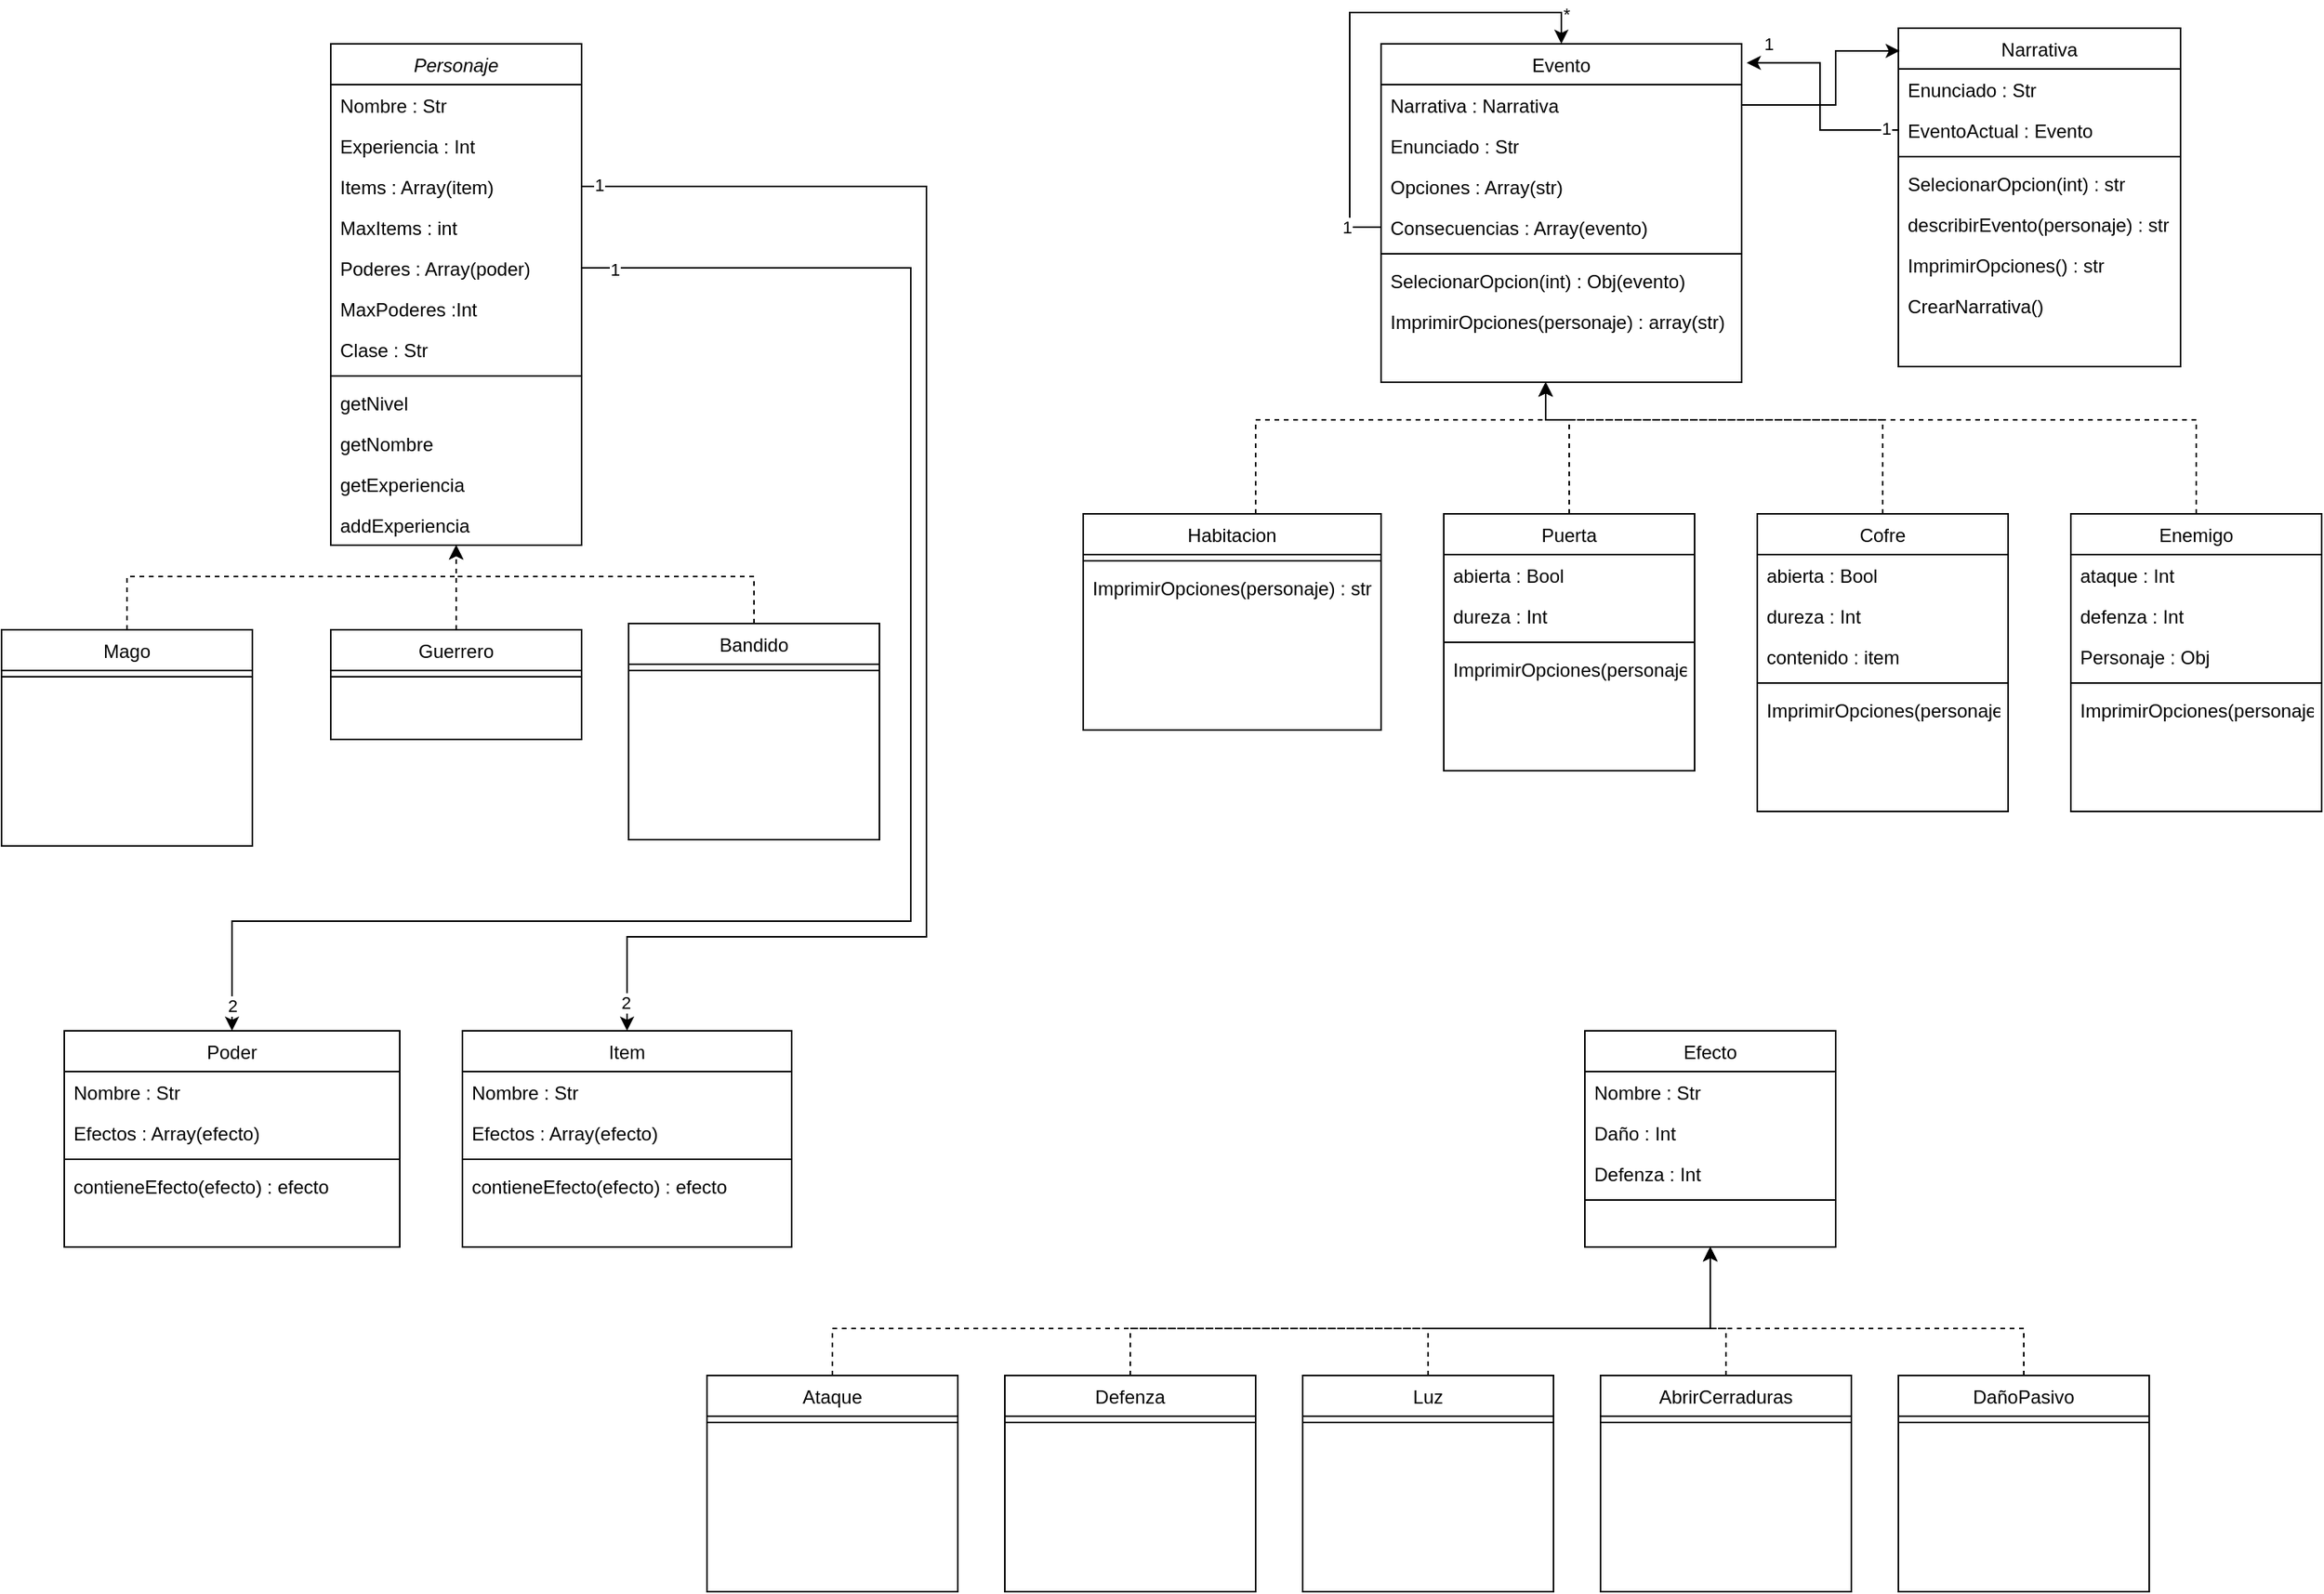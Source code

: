 <mxfile version="15.8.7" type="device"><diagram id="C5RBs43oDa-KdzZeNtuy" name="Page-1"><mxGraphModel dx="1185" dy="1922" grid="1" gridSize="10" guides="1" tooltips="1" connect="1" arrows="1" fold="1" page="1" pageScale="1" pageWidth="827" pageHeight="1169" math="0" shadow="0"><root><mxCell id="WIyWlLk6GJQsqaUBKTNV-0"/><mxCell id="WIyWlLk6GJQsqaUBKTNV-1" parent="WIyWlLk6GJQsqaUBKTNV-0"/><mxCell id="zkfFHV4jXpPFQw0GAbJ--0" value="Personaje" style="swimlane;fontStyle=2;align=center;verticalAlign=top;childLayout=stackLayout;horizontal=1;startSize=26;horizontalStack=0;resizeParent=1;resizeLast=0;collapsible=1;marginBottom=0;rounded=0;shadow=0;strokeWidth=1;" parent="WIyWlLk6GJQsqaUBKTNV-1" vertex="1"><mxGeometry x="330" y="20" width="160" height="320" as="geometry"><mxRectangle x="230" y="140" width="160" height="26" as="alternateBounds"/></mxGeometry></mxCell><mxCell id="zkfFHV4jXpPFQw0GAbJ--1" value="Nombre : Str" style="text;align=left;verticalAlign=top;spacingLeft=4;spacingRight=4;overflow=hidden;rotatable=0;points=[[0,0.5],[1,0.5]];portConstraint=eastwest;" parent="zkfFHV4jXpPFQw0GAbJ--0" vertex="1"><mxGeometry y="26" width="160" height="26" as="geometry"/></mxCell><mxCell id="zkfFHV4jXpPFQw0GAbJ--2" value="Experiencia : Int" style="text;align=left;verticalAlign=top;spacingLeft=4;spacingRight=4;overflow=hidden;rotatable=0;points=[[0,0.5],[1,0.5]];portConstraint=eastwest;rounded=0;shadow=0;html=0;" parent="zkfFHV4jXpPFQw0GAbJ--0" vertex="1"><mxGeometry y="52" width="160" height="26" as="geometry"/></mxCell><mxCell id="PFa--xvBAtPH3ExoKdhJ-24" value="Items : Array(item)" style="text;align=left;verticalAlign=top;spacingLeft=4;spacingRight=4;overflow=hidden;rotatable=0;points=[[0,0.5],[1,0.5]];portConstraint=eastwest;" parent="zkfFHV4jXpPFQw0GAbJ--0" vertex="1"><mxGeometry y="78" width="160" height="26" as="geometry"/></mxCell><mxCell id="Rg1Im0HLWq25bG2c8wPL-132" value="MaxItems : int" style="text;align=left;verticalAlign=top;spacingLeft=4;spacingRight=4;overflow=hidden;rotatable=0;points=[[0,0.5],[1,0.5]];portConstraint=eastwest;rounded=0;shadow=0;html=0;" parent="zkfFHV4jXpPFQw0GAbJ--0" vertex="1"><mxGeometry y="104" width="160" height="26" as="geometry"/></mxCell><mxCell id="PFa--xvBAtPH3ExoKdhJ-25" value="Poderes : Array(poder)" style="text;align=left;verticalAlign=top;spacingLeft=4;spacingRight=4;overflow=hidden;rotatable=0;points=[[0,0.5],[1,0.5]];portConstraint=eastwest;rounded=0;shadow=0;html=0;" parent="zkfFHV4jXpPFQw0GAbJ--0" vertex="1"><mxGeometry y="130" width="160" height="26" as="geometry"/></mxCell><mxCell id="Rg1Im0HLWq25bG2c8wPL-131" value="MaxPoderes :Int" style="text;align=left;verticalAlign=top;spacingLeft=4;spacingRight=4;overflow=hidden;rotatable=0;points=[[0,0.5],[1,0.5]];portConstraint=eastwest;rounded=0;shadow=0;html=0;" parent="zkfFHV4jXpPFQw0GAbJ--0" vertex="1"><mxGeometry y="156" width="160" height="26" as="geometry"/></mxCell><mxCell id="Rg1Im0HLWq25bG2c8wPL-139" value="Clase : Str" style="text;align=left;verticalAlign=top;spacingLeft=4;spacingRight=4;overflow=hidden;rotatable=0;points=[[0,0.5],[1,0.5]];portConstraint=eastwest;rounded=0;shadow=0;html=0;" parent="zkfFHV4jXpPFQw0GAbJ--0" vertex="1"><mxGeometry y="182" width="160" height="26" as="geometry"/></mxCell><mxCell id="zkfFHV4jXpPFQw0GAbJ--4" value="" style="line;html=1;strokeWidth=1;align=left;verticalAlign=middle;spacingTop=-1;spacingLeft=3;spacingRight=3;rotatable=0;labelPosition=right;points=[];portConstraint=eastwest;" parent="zkfFHV4jXpPFQw0GAbJ--0" vertex="1"><mxGeometry y="208" width="160" height="8" as="geometry"/></mxCell><mxCell id="zkfFHV4jXpPFQw0GAbJ--5" value="getNivel" style="text;align=left;verticalAlign=top;spacingLeft=4;spacingRight=4;overflow=hidden;rotatable=0;points=[[0,0.5],[1,0.5]];portConstraint=eastwest;" parent="zkfFHV4jXpPFQw0GAbJ--0" vertex="1"><mxGeometry y="216" width="160" height="26" as="geometry"/></mxCell><mxCell id="PFa--xvBAtPH3ExoKdhJ-16" value="getNombre" style="text;align=left;verticalAlign=top;spacingLeft=4;spacingRight=4;overflow=hidden;rotatable=0;points=[[0,0.5],[1,0.5]];portConstraint=eastwest;" parent="zkfFHV4jXpPFQw0GAbJ--0" vertex="1"><mxGeometry y="242" width="160" height="26" as="geometry"/></mxCell><mxCell id="PFa--xvBAtPH3ExoKdhJ-21" value="getExperiencia" style="text;align=left;verticalAlign=top;spacingLeft=4;spacingRight=4;overflow=hidden;rotatable=0;points=[[0,0.5],[1,0.5]];portConstraint=eastwest;" parent="zkfFHV4jXpPFQw0GAbJ--0" vertex="1"><mxGeometry y="268" width="160" height="26" as="geometry"/></mxCell><mxCell id="PFa--xvBAtPH3ExoKdhJ-22" value="addExperiencia" style="text;align=left;verticalAlign=top;spacingLeft=4;spacingRight=4;overflow=hidden;rotatable=0;points=[[0,0.5],[1,0.5]];portConstraint=eastwest;" parent="zkfFHV4jXpPFQw0GAbJ--0" vertex="1"><mxGeometry y="294" width="160" height="26" as="geometry"/></mxCell><mxCell id="PFa--xvBAtPH3ExoKdhJ-17" style="edgeStyle=orthogonalEdgeStyle;rounded=0;orthogonalLoop=1;jettySize=auto;html=1;dashed=1;" parent="WIyWlLk6GJQsqaUBKTNV-1" source="zkfFHV4jXpPFQw0GAbJ--6" target="zkfFHV4jXpPFQw0GAbJ--0" edge="1"><mxGeometry relative="1" as="geometry"><Array as="points"><mxPoint x="200" y="360"/><mxPoint x="410" y="360"/></Array></mxGeometry></mxCell><mxCell id="zkfFHV4jXpPFQw0GAbJ--6" value="Mago" style="swimlane;fontStyle=0;align=center;verticalAlign=top;childLayout=stackLayout;horizontal=1;startSize=26;horizontalStack=0;resizeParent=1;resizeLast=0;collapsible=1;marginBottom=0;rounded=0;shadow=0;strokeWidth=1;" parent="WIyWlLk6GJQsqaUBKTNV-1" vertex="1"><mxGeometry x="120" y="394" width="160" height="138" as="geometry"><mxRectangle x="130" y="380" width="160" height="26" as="alternateBounds"/></mxGeometry></mxCell><mxCell id="zkfFHV4jXpPFQw0GAbJ--9" value="" style="line;html=1;strokeWidth=1;align=left;verticalAlign=middle;spacingTop=-1;spacingLeft=3;spacingRight=3;rotatable=0;labelPosition=right;points=[];portConstraint=eastwest;" parent="zkfFHV4jXpPFQw0GAbJ--6" vertex="1"><mxGeometry y="26" width="160" height="8" as="geometry"/></mxCell><mxCell id="PFa--xvBAtPH3ExoKdhJ-19" style="edgeStyle=orthogonalEdgeStyle;rounded=0;orthogonalLoop=1;jettySize=auto;html=1;dashed=1;" parent="WIyWlLk6GJQsqaUBKTNV-1" source="zkfFHV4jXpPFQw0GAbJ--13" target="zkfFHV4jXpPFQw0GAbJ--0" edge="1"><mxGeometry relative="1" as="geometry"/></mxCell><mxCell id="zkfFHV4jXpPFQw0GAbJ--13" value="Guerrero" style="swimlane;fontStyle=0;align=center;verticalAlign=top;childLayout=stackLayout;horizontal=1;startSize=26;horizontalStack=0;resizeParent=1;resizeLast=0;collapsible=1;marginBottom=0;rounded=0;shadow=0;strokeWidth=1;" parent="WIyWlLk6GJQsqaUBKTNV-1" vertex="1"><mxGeometry x="330" y="394" width="160" height="70" as="geometry"><mxRectangle x="340" y="380" width="170" height="26" as="alternateBounds"/></mxGeometry></mxCell><mxCell id="zkfFHV4jXpPFQw0GAbJ--15" value="" style="line;html=1;strokeWidth=1;align=left;verticalAlign=middle;spacingTop=-1;spacingLeft=3;spacingRight=3;rotatable=0;labelPosition=right;points=[];portConstraint=eastwest;" parent="zkfFHV4jXpPFQw0GAbJ--13" vertex="1"><mxGeometry y="26" width="160" height="8" as="geometry"/></mxCell><mxCell id="zkfFHV4jXpPFQw0GAbJ--17" value="Evento" style="swimlane;fontStyle=0;align=center;verticalAlign=top;childLayout=stackLayout;horizontal=1;startSize=26;horizontalStack=0;resizeParent=1;resizeLast=0;collapsible=1;marginBottom=0;rounded=0;shadow=0;strokeWidth=1;" parent="WIyWlLk6GJQsqaUBKTNV-1" vertex="1"><mxGeometry x="1000" y="20" width="230" height="216" as="geometry"><mxRectangle x="550" y="140" width="160" height="26" as="alternateBounds"/></mxGeometry></mxCell><mxCell id="Rg1Im0HLWq25bG2c8wPL-37" value="Narrativa : Narrativa" style="text;align=left;verticalAlign=top;spacingLeft=4;spacingRight=4;overflow=hidden;rotatable=0;points=[[0,0.5],[1,0.5]];portConstraint=eastwest;rounded=0;shadow=0;html=0;" parent="zkfFHV4jXpPFQw0GAbJ--17" vertex="1"><mxGeometry y="26" width="230" height="26" as="geometry"/></mxCell><mxCell id="zkfFHV4jXpPFQw0GAbJ--18" value="Enunciado : Str" style="text;align=left;verticalAlign=top;spacingLeft=4;spacingRight=4;overflow=hidden;rotatable=0;points=[[0,0.5],[1,0.5]];portConstraint=eastwest;" parent="zkfFHV4jXpPFQw0GAbJ--17" vertex="1"><mxGeometry y="52" width="230" height="26" as="geometry"/></mxCell><mxCell id="Rg1Im0HLWq25bG2c8wPL-91" value="Opciones : Array(str)" style="text;align=left;verticalAlign=top;spacingLeft=4;spacingRight=4;overflow=hidden;rotatable=0;points=[[0,0.5],[1,0.5]];portConstraint=eastwest;rounded=0;shadow=0;html=0;" parent="zkfFHV4jXpPFQw0GAbJ--17" vertex="1"><mxGeometry y="78" width="230" height="26" as="geometry"/></mxCell><mxCell id="Ls_Z8r7DapYPlcgSrojr-0" style="edgeStyle=orthogonalEdgeStyle;rounded=0;orthogonalLoop=1;jettySize=auto;html=1;entryX=0.5;entryY=0;entryDx=0;entryDy=0;" edge="1" parent="zkfFHV4jXpPFQw0GAbJ--17" source="Rg1Im0HLWq25bG2c8wPL-0" target="zkfFHV4jXpPFQw0GAbJ--17"><mxGeometry relative="1" as="geometry"><Array as="points"><mxPoint x="-20" y="117"/><mxPoint x="-20" y="-20"/><mxPoint x="115" y="-20"/></Array></mxGeometry></mxCell><mxCell id="Ls_Z8r7DapYPlcgSrojr-1" value="1" style="edgeLabel;html=1;align=center;verticalAlign=middle;resizable=0;points=[];" vertex="1" connectable="0" parent="Ls_Z8r7DapYPlcgSrojr-0"><mxGeometry x="-0.868" y="2" relative="1" as="geometry"><mxPoint as="offset"/></mxGeometry></mxCell><mxCell id="Ls_Z8r7DapYPlcgSrojr-2" value="*" style="edgeLabel;html=1;align=center;verticalAlign=middle;resizable=0;points=[];" vertex="1" connectable="0" parent="Ls_Z8r7DapYPlcgSrojr-0"><mxGeometry x="0.876" y="3" relative="1" as="geometry"><mxPoint as="offset"/></mxGeometry></mxCell><mxCell id="Rg1Im0HLWq25bG2c8wPL-0" value="Consecuencias : Array(evento)" style="text;align=left;verticalAlign=top;spacingLeft=4;spacingRight=4;overflow=hidden;rotatable=0;points=[[0,0.5],[1,0.5]];portConstraint=eastwest;rounded=0;shadow=0;html=0;" parent="zkfFHV4jXpPFQw0GAbJ--17" vertex="1"><mxGeometry y="104" width="230" height="26" as="geometry"/></mxCell><mxCell id="zkfFHV4jXpPFQw0GAbJ--23" value="" style="line;html=1;strokeWidth=1;align=left;verticalAlign=middle;spacingTop=-1;spacingLeft=3;spacingRight=3;rotatable=0;labelPosition=right;points=[];portConstraint=eastwest;" parent="zkfFHV4jXpPFQw0GAbJ--17" vertex="1"><mxGeometry y="130" width="230" height="8" as="geometry"/></mxCell><mxCell id="zkfFHV4jXpPFQw0GAbJ--25" value="SelecionarOpcion(int) : Obj(evento)" style="text;align=left;verticalAlign=top;spacingLeft=4;spacingRight=4;overflow=hidden;rotatable=0;points=[[0,0.5],[1,0.5]];portConstraint=eastwest;" parent="zkfFHV4jXpPFQw0GAbJ--17" vertex="1"><mxGeometry y="138" width="230" height="26" as="geometry"/></mxCell><mxCell id="Rg1Im0HLWq25bG2c8wPL-70" value="ImprimirOpciones(personaje) : array(str)" style="text;align=left;verticalAlign=top;spacingLeft=4;spacingRight=4;overflow=hidden;rotatable=0;points=[[0,0.5],[1,0.5]];portConstraint=eastwest;" parent="zkfFHV4jXpPFQw0GAbJ--17" vertex="1"><mxGeometry y="164" width="230" height="26" as="geometry"/></mxCell><mxCell id="PFa--xvBAtPH3ExoKdhJ-20" style="edgeStyle=orthogonalEdgeStyle;rounded=0;orthogonalLoop=1;jettySize=auto;html=1;dashed=1;" parent="WIyWlLk6GJQsqaUBKTNV-1" source="PFa--xvBAtPH3ExoKdhJ-0" target="zkfFHV4jXpPFQw0GAbJ--0" edge="1"><mxGeometry relative="1" as="geometry"><Array as="points"><mxPoint x="600" y="360"/><mxPoint x="410" y="360"/></Array></mxGeometry></mxCell><mxCell id="PFa--xvBAtPH3ExoKdhJ-0" value="Bandido" style="swimlane;fontStyle=0;align=center;verticalAlign=top;childLayout=stackLayout;horizontal=1;startSize=26;horizontalStack=0;resizeParent=1;resizeLast=0;collapsible=1;marginBottom=0;rounded=0;shadow=0;strokeWidth=1;" parent="WIyWlLk6GJQsqaUBKTNV-1" vertex="1"><mxGeometry x="520" y="390" width="160" height="138" as="geometry"><mxRectangle x="130" y="380" width="160" height="26" as="alternateBounds"/></mxGeometry></mxCell><mxCell id="PFa--xvBAtPH3ExoKdhJ-3" value="" style="line;html=1;strokeWidth=1;align=left;verticalAlign=middle;spacingTop=-1;spacingLeft=3;spacingRight=3;rotatable=0;labelPosition=right;points=[];portConstraint=eastwest;" parent="PFa--xvBAtPH3ExoKdhJ-0" vertex="1"><mxGeometry y="26" width="160" height="8" as="geometry"/></mxCell><mxCell id="Rg1Im0HLWq25bG2c8wPL-87" style="edgeStyle=orthogonalEdgeStyle;rounded=0;orthogonalLoop=1;jettySize=auto;html=1;dashed=1;" parent="WIyWlLk6GJQsqaUBKTNV-1" source="Rg1Im0HLWq25bG2c8wPL-1" target="zkfFHV4jXpPFQw0GAbJ--17" edge="1"><mxGeometry relative="1" as="geometry"><Array as="points"><mxPoint x="920" y="260"/><mxPoint x="1105" y="260"/></Array></mxGeometry></mxCell><mxCell id="Rg1Im0HLWq25bG2c8wPL-1" value="Habitacion" style="swimlane;fontStyle=0;align=center;verticalAlign=top;childLayout=stackLayout;horizontal=1;startSize=26;horizontalStack=0;resizeParent=1;resizeLast=0;collapsible=1;marginBottom=0;rounded=0;shadow=0;strokeWidth=1;" parent="WIyWlLk6GJQsqaUBKTNV-1" vertex="1"><mxGeometry x="810" y="320" width="190" height="138" as="geometry"><mxRectangle x="130" y="380" width="160" height="26" as="alternateBounds"/></mxGeometry></mxCell><mxCell id="Rg1Im0HLWq25bG2c8wPL-2" value="" style="line;html=1;strokeWidth=1;align=left;verticalAlign=middle;spacingTop=-1;spacingLeft=3;spacingRight=3;rotatable=0;labelPosition=right;points=[];portConstraint=eastwest;" parent="Rg1Im0HLWq25bG2c8wPL-1" vertex="1"><mxGeometry y="26" width="190" height="8" as="geometry"/></mxCell><mxCell id="Ls_Z8r7DapYPlcgSrojr-26" value="ImprimirOpciones(personaje) : str" style="text;align=left;verticalAlign=top;spacingLeft=4;spacingRight=4;overflow=hidden;rotatable=0;points=[[0,0.5],[1,0.5]];portConstraint=eastwest;" vertex="1" parent="Rg1Im0HLWq25bG2c8wPL-1"><mxGeometry y="34" width="190" height="26" as="geometry"/></mxCell><mxCell id="Rg1Im0HLWq25bG2c8wPL-88" style="edgeStyle=orthogonalEdgeStyle;rounded=0;orthogonalLoop=1;jettySize=auto;html=1;dashed=1;" parent="WIyWlLk6GJQsqaUBKTNV-1" source="Rg1Im0HLWq25bG2c8wPL-3" target="zkfFHV4jXpPFQw0GAbJ--17" edge="1"><mxGeometry relative="1" as="geometry"><Array as="points"><mxPoint x="1120" y="260"/><mxPoint x="1105" y="260"/></Array></mxGeometry></mxCell><mxCell id="Rg1Im0HLWq25bG2c8wPL-3" value="Puerta&#10;" style="swimlane;fontStyle=0;align=center;verticalAlign=top;childLayout=stackLayout;horizontal=1;startSize=26;horizontalStack=0;resizeParent=1;resizeLast=0;collapsible=1;marginBottom=0;rounded=0;shadow=0;strokeWidth=1;" parent="WIyWlLk6GJQsqaUBKTNV-1" vertex="1"><mxGeometry x="1040" y="320" width="160" height="164" as="geometry"><mxRectangle x="130" y="380" width="160" height="26" as="alternateBounds"/></mxGeometry></mxCell><mxCell id="Rg1Im0HLWq25bG2c8wPL-38" value="abierta : Bool" style="text;align=left;verticalAlign=top;spacingLeft=4;spacingRight=4;overflow=hidden;rotatable=0;points=[[0,0.5],[1,0.5]];portConstraint=eastwest;" parent="Rg1Im0HLWq25bG2c8wPL-3" vertex="1"><mxGeometry y="26" width="160" height="26" as="geometry"/></mxCell><mxCell id="Rg1Im0HLWq25bG2c8wPL-39" value="dureza : Int" style="text;align=left;verticalAlign=top;spacingLeft=4;spacingRight=4;overflow=hidden;rotatable=0;points=[[0,0.5],[1,0.5]];portConstraint=eastwest;" parent="Rg1Im0HLWq25bG2c8wPL-3" vertex="1"><mxGeometry y="52" width="160" height="26" as="geometry"/></mxCell><mxCell id="Rg1Im0HLWq25bG2c8wPL-4" value="" style="line;html=1;strokeWidth=1;align=left;verticalAlign=middle;spacingTop=-1;spacingLeft=3;spacingRight=3;rotatable=0;labelPosition=right;points=[];portConstraint=eastwest;" parent="Rg1Im0HLWq25bG2c8wPL-3" vertex="1"><mxGeometry y="78" width="160" height="8" as="geometry"/></mxCell><mxCell id="Ls_Z8r7DapYPlcgSrojr-23" value="ImprimirOpciones(personaje) : str" style="text;align=left;verticalAlign=top;spacingLeft=4;spacingRight=4;overflow=hidden;rotatable=0;points=[[0,0.5],[1,0.5]];portConstraint=eastwest;" vertex="1" parent="Rg1Im0HLWq25bG2c8wPL-3"><mxGeometry y="86" width="160" height="26" as="geometry"/></mxCell><mxCell id="Rg1Im0HLWq25bG2c8wPL-89" style="edgeStyle=orthogonalEdgeStyle;rounded=0;orthogonalLoop=1;jettySize=auto;html=1;dashed=1;" parent="WIyWlLk6GJQsqaUBKTNV-1" source="Rg1Im0HLWq25bG2c8wPL-5" target="zkfFHV4jXpPFQw0GAbJ--17" edge="1"><mxGeometry relative="1" as="geometry"><Array as="points"><mxPoint x="1320" y="260"/><mxPoint x="1105" y="260"/></Array></mxGeometry></mxCell><mxCell id="Rg1Im0HLWq25bG2c8wPL-5" value="Cofre" style="swimlane;fontStyle=0;align=center;verticalAlign=top;childLayout=stackLayout;horizontal=1;startSize=26;horizontalStack=0;resizeParent=1;resizeLast=0;collapsible=1;marginBottom=0;rounded=0;shadow=0;strokeWidth=1;" parent="WIyWlLk6GJQsqaUBKTNV-1" vertex="1"><mxGeometry x="1240" y="320" width="160" height="190" as="geometry"><mxRectangle x="130" y="380" width="160" height="26" as="alternateBounds"/></mxGeometry></mxCell><mxCell id="Rg1Im0HLWq25bG2c8wPL-41" value="abierta : Bool" style="text;align=left;verticalAlign=top;spacingLeft=4;spacingRight=4;overflow=hidden;rotatable=0;points=[[0,0.5],[1,0.5]];portConstraint=eastwest;" parent="Rg1Im0HLWq25bG2c8wPL-5" vertex="1"><mxGeometry y="26" width="160" height="26" as="geometry"/></mxCell><mxCell id="Rg1Im0HLWq25bG2c8wPL-46" value="dureza : Int" style="text;align=left;verticalAlign=top;spacingLeft=4;spacingRight=4;overflow=hidden;rotatable=0;points=[[0,0.5],[1,0.5]];portConstraint=eastwest;" parent="Rg1Im0HLWq25bG2c8wPL-5" vertex="1"><mxGeometry y="52" width="160" height="26" as="geometry"/></mxCell><mxCell id="Rg1Im0HLWq25bG2c8wPL-42" value="contenido : item" style="text;align=left;verticalAlign=top;spacingLeft=4;spacingRight=4;overflow=hidden;rotatable=0;points=[[0,0.5],[1,0.5]];portConstraint=eastwest;" parent="Rg1Im0HLWq25bG2c8wPL-5" vertex="1"><mxGeometry y="78" width="160" height="26" as="geometry"/></mxCell><mxCell id="Rg1Im0HLWq25bG2c8wPL-6" value="" style="line;html=1;strokeWidth=1;align=left;verticalAlign=middle;spacingTop=-1;spacingLeft=3;spacingRight=3;rotatable=0;labelPosition=right;points=[];portConstraint=eastwest;" parent="Rg1Im0HLWq25bG2c8wPL-5" vertex="1"><mxGeometry y="104" width="160" height="8" as="geometry"/></mxCell><mxCell id="Ls_Z8r7DapYPlcgSrojr-24" value="ImprimirOpciones(personaje) : str" style="text;align=left;verticalAlign=top;spacingLeft=4;spacingRight=4;overflow=hidden;rotatable=0;points=[[0,0.5],[1,0.5]];portConstraint=eastwest;" vertex="1" parent="Rg1Im0HLWq25bG2c8wPL-5"><mxGeometry y="112" width="160" height="26" as="geometry"/></mxCell><mxCell id="Rg1Im0HLWq25bG2c8wPL-90" style="edgeStyle=orthogonalEdgeStyle;rounded=0;orthogonalLoop=1;jettySize=auto;html=1;dashed=1;" parent="WIyWlLk6GJQsqaUBKTNV-1" source="Rg1Im0HLWq25bG2c8wPL-22" target="zkfFHV4jXpPFQw0GAbJ--17" edge="1"><mxGeometry relative="1" as="geometry"><Array as="points"><mxPoint x="1520" y="260"/><mxPoint x="1105" y="260"/></Array></mxGeometry></mxCell><mxCell id="Rg1Im0HLWq25bG2c8wPL-22" value="Enemigo" style="swimlane;fontStyle=0;align=center;verticalAlign=top;childLayout=stackLayout;horizontal=1;startSize=26;horizontalStack=0;resizeParent=1;resizeLast=0;collapsible=1;marginBottom=0;rounded=0;shadow=0;strokeWidth=1;" parent="WIyWlLk6GJQsqaUBKTNV-1" vertex="1"><mxGeometry x="1440" y="320" width="160" height="190" as="geometry"><mxRectangle x="130" y="380" width="160" height="26" as="alternateBounds"/></mxGeometry></mxCell><mxCell id="Rg1Im0HLWq25bG2c8wPL-47" value="ataque : Int" style="text;align=left;verticalAlign=top;spacingLeft=4;spacingRight=4;overflow=hidden;rotatable=0;points=[[0,0.5],[1,0.5]];portConstraint=eastwest;" parent="Rg1Im0HLWq25bG2c8wPL-22" vertex="1"><mxGeometry y="26" width="160" height="26" as="geometry"/></mxCell><mxCell id="Rg1Im0HLWq25bG2c8wPL-48" value="defenza : Int" style="text;align=left;verticalAlign=top;spacingLeft=4;spacingRight=4;overflow=hidden;rotatable=0;points=[[0,0.5],[1,0.5]];portConstraint=eastwest;" parent="Rg1Im0HLWq25bG2c8wPL-22" vertex="1"><mxGeometry y="52" width="160" height="26" as="geometry"/></mxCell><mxCell id="Ls_Z8r7DapYPlcgSrojr-5" value="Personaje : Obj" style="text;align=left;verticalAlign=top;spacingLeft=4;spacingRight=4;overflow=hidden;rotatable=0;points=[[0,0.5],[1,0.5]];portConstraint=eastwest;" vertex="1" parent="Rg1Im0HLWq25bG2c8wPL-22"><mxGeometry y="78" width="160" height="26" as="geometry"/></mxCell><mxCell id="Rg1Im0HLWq25bG2c8wPL-23" value="" style="line;html=1;strokeWidth=1;align=left;verticalAlign=middle;spacingTop=-1;spacingLeft=3;spacingRight=3;rotatable=0;labelPosition=right;points=[];portConstraint=eastwest;" parent="Rg1Im0HLWq25bG2c8wPL-22" vertex="1"><mxGeometry y="104" width="160" height="8" as="geometry"/></mxCell><mxCell id="Ls_Z8r7DapYPlcgSrojr-25" value="ImprimirOpciones(personaje) : str" style="text;align=left;verticalAlign=top;spacingLeft=4;spacingRight=4;overflow=hidden;rotatable=0;points=[[0,0.5],[1,0.5]];portConstraint=eastwest;" vertex="1" parent="Rg1Im0HLWq25bG2c8wPL-22"><mxGeometry y="112" width="160" height="26" as="geometry"/></mxCell><mxCell id="Rg1Im0HLWq25bG2c8wPL-30" value="Narrativa" style="swimlane;fontStyle=0;align=center;verticalAlign=top;childLayout=stackLayout;horizontal=1;startSize=26;horizontalStack=0;resizeParent=1;resizeLast=0;collapsible=1;marginBottom=0;rounded=0;shadow=0;strokeWidth=1;" parent="WIyWlLk6GJQsqaUBKTNV-1" vertex="1"><mxGeometry x="1330" y="10" width="180" height="216" as="geometry"><mxRectangle x="550" y="140" width="160" height="26" as="alternateBounds"/></mxGeometry></mxCell><mxCell id="Rg1Im0HLWq25bG2c8wPL-31" value="Enunciado : Str" style="text;align=left;verticalAlign=top;spacingLeft=4;spacingRight=4;overflow=hidden;rotatable=0;points=[[0,0.5],[1,0.5]];portConstraint=eastwest;" parent="Rg1Im0HLWq25bG2c8wPL-30" vertex="1"><mxGeometry y="26" width="180" height="26" as="geometry"/></mxCell><mxCell id="Rg1Im0HLWq25bG2c8wPL-32" value="EventoActual : Evento" style="text;align=left;verticalAlign=top;spacingLeft=4;spacingRight=4;overflow=hidden;rotatable=0;points=[[0,0.5],[1,0.5]];portConstraint=eastwest;rounded=0;shadow=0;html=0;" parent="Rg1Im0HLWq25bG2c8wPL-30" vertex="1"><mxGeometry y="52" width="180" height="26" as="geometry"/></mxCell><mxCell id="Rg1Im0HLWq25bG2c8wPL-34" value="" style="line;html=1;strokeWidth=1;align=left;verticalAlign=middle;spacingTop=-1;spacingLeft=3;spacingRight=3;rotatable=0;labelPosition=right;points=[];portConstraint=eastwest;" parent="Rg1Im0HLWq25bG2c8wPL-30" vertex="1"><mxGeometry y="78" width="180" height="8" as="geometry"/></mxCell><mxCell id="Rg1Im0HLWq25bG2c8wPL-35" value="SelecionarOpcion(int) : str" style="text;align=left;verticalAlign=top;spacingLeft=4;spacingRight=4;overflow=hidden;rotatable=0;points=[[0,0.5],[1,0.5]];portConstraint=eastwest;" parent="Rg1Im0HLWq25bG2c8wPL-30" vertex="1"><mxGeometry y="86" width="180" height="26" as="geometry"/></mxCell><mxCell id="Rg1Im0HLWq25bG2c8wPL-36" value="describirEvento(personaje) : str" style="text;align=left;verticalAlign=top;spacingLeft=4;spacingRight=4;overflow=hidden;rotatable=0;points=[[0,0.5],[1,0.5]];portConstraint=eastwest;" parent="Rg1Im0HLWq25bG2c8wPL-30" vertex="1"><mxGeometry y="112" width="180" height="26" as="geometry"/></mxCell><mxCell id="Rg1Im0HLWq25bG2c8wPL-86" value="ImprimirOpciones() : str" style="text;align=left;verticalAlign=top;spacingLeft=4;spacingRight=4;overflow=hidden;rotatable=0;points=[[0,0.5],[1,0.5]];portConstraint=eastwest;" parent="Rg1Im0HLWq25bG2c8wPL-30" vertex="1"><mxGeometry y="138" width="180" height="26" as="geometry"/></mxCell><mxCell id="Ls_Z8r7DapYPlcgSrojr-4" value="CrearNarrativa()" style="text;align=left;verticalAlign=top;spacingLeft=4;spacingRight=4;overflow=hidden;rotatable=0;points=[[0,0.5],[1,0.5]];portConstraint=eastwest;" vertex="1" parent="Rg1Im0HLWq25bG2c8wPL-30"><mxGeometry y="164" width="180" height="26" as="geometry"/></mxCell><mxCell id="Rg1Im0HLWq25bG2c8wPL-53" style="edgeStyle=orthogonalEdgeStyle;rounded=0;orthogonalLoop=1;jettySize=auto;html=1;entryX=1.014;entryY=0.056;entryDx=0;entryDy=0;entryPerimeter=0;" parent="WIyWlLk6GJQsqaUBKTNV-1" source="Rg1Im0HLWq25bG2c8wPL-32" target="zkfFHV4jXpPFQw0GAbJ--17" edge="1"><mxGeometry relative="1" as="geometry"/></mxCell><mxCell id="Rg1Im0HLWq25bG2c8wPL-54" value="1" style="edgeLabel;html=1;align=center;verticalAlign=middle;resizable=0;points=[];" parent="Rg1Im0HLWq25bG2c8wPL-53" vertex="1" connectable="0"><mxGeometry x="-0.841" y="-1" relative="1" as="geometry"><mxPoint x="3" as="offset"/></mxGeometry></mxCell><mxCell id="Rg1Im0HLWq25bG2c8wPL-55" value="1" style="edgeLabel;html=1;align=center;verticalAlign=middle;resizable=0;points=[];" parent="Rg1Im0HLWq25bG2c8wPL-53" vertex="1" connectable="0"><mxGeometry x="0.809" y="-1" relative="1" as="geometry"><mxPoint y="-11" as="offset"/></mxGeometry></mxCell><mxCell id="Rg1Im0HLWq25bG2c8wPL-62" value="Item" style="swimlane;fontStyle=0;align=center;verticalAlign=top;childLayout=stackLayout;horizontal=1;startSize=26;horizontalStack=0;resizeParent=1;resizeLast=0;collapsible=1;marginBottom=0;rounded=0;shadow=0;strokeWidth=1;" parent="WIyWlLk6GJQsqaUBKTNV-1" vertex="1"><mxGeometry x="414" y="650" width="210" height="138" as="geometry"><mxRectangle x="130" y="380" width="160" height="26" as="alternateBounds"/></mxGeometry></mxCell><mxCell id="Rg1Im0HLWq25bG2c8wPL-129" value="Nombre : Str" style="text;align=left;verticalAlign=top;spacingLeft=4;spacingRight=4;overflow=hidden;rotatable=0;points=[[0,0.5],[1,0.5]];portConstraint=eastwest;rounded=0;shadow=0;html=0;" parent="Rg1Im0HLWq25bG2c8wPL-62" vertex="1"><mxGeometry y="26" width="210" height="26" as="geometry"/></mxCell><mxCell id="Rg1Im0HLWq25bG2c8wPL-127" value="Efectos : Array(efecto)" style="text;align=left;verticalAlign=top;spacingLeft=4;spacingRight=4;overflow=hidden;rotatable=0;points=[[0,0.5],[1,0.5]];portConstraint=eastwest;rounded=0;shadow=0;html=0;" parent="Rg1Im0HLWq25bG2c8wPL-62" vertex="1"><mxGeometry y="52" width="210" height="26" as="geometry"/></mxCell><mxCell id="Rg1Im0HLWq25bG2c8wPL-63" value="" style="line;html=1;strokeWidth=1;align=left;verticalAlign=middle;spacingTop=-1;spacingLeft=3;spacingRight=3;rotatable=0;labelPosition=right;points=[];portConstraint=eastwest;" parent="Rg1Im0HLWq25bG2c8wPL-62" vertex="1"><mxGeometry y="78" width="210" height="8" as="geometry"/></mxCell><mxCell id="Rg1Im0HLWq25bG2c8wPL-122" value="contieneEfecto(efecto) : efecto" style="text;align=left;verticalAlign=top;spacingLeft=4;spacingRight=4;overflow=hidden;rotatable=0;points=[[0,0.5],[1,0.5]];portConstraint=eastwest;rounded=0;shadow=0;html=0;" parent="Rg1Im0HLWq25bG2c8wPL-62" vertex="1"><mxGeometry y="86" width="210" height="26" as="geometry"/></mxCell><mxCell id="Rg1Im0HLWq25bG2c8wPL-105" value="Poder" style="swimlane;fontStyle=0;align=center;verticalAlign=top;childLayout=stackLayout;horizontal=1;startSize=26;horizontalStack=0;resizeParent=1;resizeLast=0;collapsible=1;marginBottom=0;rounded=0;shadow=0;strokeWidth=1;" parent="WIyWlLk6GJQsqaUBKTNV-1" vertex="1"><mxGeometry x="160" y="650" width="214" height="138" as="geometry"><mxRectangle x="130" y="380" width="160" height="26" as="alternateBounds"/></mxGeometry></mxCell><mxCell id="Rg1Im0HLWq25bG2c8wPL-130" value="Nombre : Str" style="text;align=left;verticalAlign=top;spacingLeft=4;spacingRight=4;overflow=hidden;rotatable=0;points=[[0,0.5],[1,0.5]];portConstraint=eastwest;rounded=0;shadow=0;html=0;" parent="Rg1Im0HLWq25bG2c8wPL-105" vertex="1"><mxGeometry y="26" width="214" height="26" as="geometry"/></mxCell><mxCell id="Rg1Im0HLWq25bG2c8wPL-128" value="Efectos : Array(efecto)" style="text;align=left;verticalAlign=top;spacingLeft=4;spacingRight=4;overflow=hidden;rotatable=0;points=[[0,0.5],[1,0.5]];portConstraint=eastwest;rounded=0;shadow=0;html=0;" parent="Rg1Im0HLWq25bG2c8wPL-105" vertex="1"><mxGeometry y="52" width="214" height="26" as="geometry"/></mxCell><mxCell id="Rg1Im0HLWq25bG2c8wPL-106" value="" style="line;html=1;strokeWidth=1;align=left;verticalAlign=middle;spacingTop=-1;spacingLeft=3;spacingRight=3;rotatable=0;labelPosition=right;points=[];portConstraint=eastwest;" parent="Rg1Im0HLWq25bG2c8wPL-105" vertex="1"><mxGeometry y="78" width="214" height="8" as="geometry"/></mxCell><mxCell id="Rg1Im0HLWq25bG2c8wPL-138" value="contieneEfecto(efecto) : efecto" style="text;align=left;verticalAlign=top;spacingLeft=4;spacingRight=4;overflow=hidden;rotatable=0;points=[[0,0.5],[1,0.5]];portConstraint=eastwest;rounded=0;shadow=0;html=0;" parent="Rg1Im0HLWq25bG2c8wPL-105" vertex="1"><mxGeometry y="86" width="214" height="26" as="geometry"/></mxCell><mxCell id="Rg1Im0HLWq25bG2c8wPL-116" style="edgeStyle=orthogonalEdgeStyle;rounded=0;orthogonalLoop=1;jettySize=auto;html=1;entryX=0.5;entryY=0;entryDx=0;entryDy=0;" parent="WIyWlLk6GJQsqaUBKTNV-1" source="PFa--xvBAtPH3ExoKdhJ-24" target="Rg1Im0HLWq25bG2c8wPL-62" edge="1"><mxGeometry relative="1" as="geometry"><Array as="points"><mxPoint x="710" y="111"/><mxPoint x="710" y="590"/><mxPoint x="519" y="590"/></Array></mxGeometry></mxCell><mxCell id="Rg1Im0HLWq25bG2c8wPL-118" value="1" style="edgeLabel;html=1;align=center;verticalAlign=middle;resizable=0;points=[];" parent="Rg1Im0HLWq25bG2c8wPL-116" vertex="1" connectable="0"><mxGeometry x="-0.977" y="1" relative="1" as="geometry"><mxPoint as="offset"/></mxGeometry></mxCell><mxCell id="Rg1Im0HLWq25bG2c8wPL-119" value="2" style="edgeLabel;html=1;align=center;verticalAlign=middle;resizable=0;points=[];" parent="Rg1Im0HLWq25bG2c8wPL-116" vertex="1" connectable="0"><mxGeometry x="0.962" y="-1" relative="1" as="geometry"><mxPoint as="offset"/></mxGeometry></mxCell><mxCell id="Rg1Im0HLWq25bG2c8wPL-117" style="edgeStyle=orthogonalEdgeStyle;rounded=0;orthogonalLoop=1;jettySize=auto;html=1;entryX=0.5;entryY=0;entryDx=0;entryDy=0;" parent="WIyWlLk6GJQsqaUBKTNV-1" source="PFa--xvBAtPH3ExoKdhJ-25" target="Rg1Im0HLWq25bG2c8wPL-105" edge="1"><mxGeometry relative="1" as="geometry"><Array as="points"><mxPoint x="700" y="163"/><mxPoint x="700" y="580"/><mxPoint x="267" y="580"/></Array></mxGeometry></mxCell><mxCell id="Rg1Im0HLWq25bG2c8wPL-120" value="1" style="edgeLabel;html=1;align=center;verticalAlign=middle;resizable=0;points=[];" parent="Rg1Im0HLWq25bG2c8wPL-117" vertex="1" connectable="0"><mxGeometry x="-0.963" y="-1" relative="1" as="geometry"><mxPoint as="offset"/></mxGeometry></mxCell><mxCell id="Rg1Im0HLWq25bG2c8wPL-121" value="2" style="edgeLabel;html=1;align=center;verticalAlign=middle;resizable=0;points=[];" parent="Rg1Im0HLWq25bG2c8wPL-117" vertex="1" connectable="0"><mxGeometry x="0.971" relative="1" as="geometry"><mxPoint as="offset"/></mxGeometry></mxCell><mxCell id="Rg1Im0HLWq25bG2c8wPL-133" value="Efecto" style="swimlane;fontStyle=0;align=center;verticalAlign=top;childLayout=stackLayout;horizontal=1;startSize=26;horizontalStack=0;resizeParent=1;resizeLast=0;collapsible=1;marginBottom=0;rounded=0;shadow=0;strokeWidth=1;" parent="WIyWlLk6GJQsqaUBKTNV-1" vertex="1"><mxGeometry x="1130" y="650" width="160" height="138" as="geometry"><mxRectangle x="130" y="380" width="160" height="26" as="alternateBounds"/></mxGeometry></mxCell><mxCell id="Ls_Z8r7DapYPlcgSrojr-19" value="Nombre : Str" style="text;align=left;verticalAlign=top;spacingLeft=4;spacingRight=4;overflow=hidden;rotatable=0;points=[[0,0.5],[1,0.5]];portConstraint=eastwest;rounded=0;shadow=0;html=0;" vertex="1" parent="Rg1Im0HLWq25bG2c8wPL-133"><mxGeometry y="26" width="160" height="26" as="geometry"/></mxCell><mxCell id="Ls_Z8r7DapYPlcgSrojr-22" value="Daño : Int" style="text;align=left;verticalAlign=top;spacingLeft=4;spacingRight=4;overflow=hidden;rotatable=0;points=[[0,0.5],[1,0.5]];portConstraint=eastwest;rounded=0;shadow=0;html=0;" vertex="1" parent="Rg1Im0HLWq25bG2c8wPL-133"><mxGeometry y="52" width="160" height="26" as="geometry"/></mxCell><mxCell id="Ls_Z8r7DapYPlcgSrojr-21" value="Defenza : Int" style="text;align=left;verticalAlign=top;spacingLeft=4;spacingRight=4;overflow=hidden;rotatable=0;points=[[0,0.5],[1,0.5]];portConstraint=eastwest;rounded=0;shadow=0;html=0;" vertex="1" parent="Rg1Im0HLWq25bG2c8wPL-133"><mxGeometry y="78" width="160" height="26" as="geometry"/></mxCell><mxCell id="Rg1Im0HLWq25bG2c8wPL-134" value="" style="line;html=1;strokeWidth=1;align=left;verticalAlign=middle;spacingTop=-1;spacingLeft=3;spacingRight=3;rotatable=0;labelPosition=right;points=[];portConstraint=eastwest;" parent="Rg1Im0HLWq25bG2c8wPL-133" vertex="1"><mxGeometry y="104" width="160" height="8" as="geometry"/></mxCell><mxCell id="Rg1Im0HLWq25bG2c8wPL-137" style="edgeStyle=orthogonalEdgeStyle;rounded=0;orthogonalLoop=1;jettySize=auto;html=1;dashed=1;" parent="WIyWlLk6GJQsqaUBKTNV-1" source="Rg1Im0HLWq25bG2c8wPL-135" target="Rg1Im0HLWq25bG2c8wPL-133" edge="1"><mxGeometry relative="1" as="geometry"><Array as="points"><mxPoint x="1030" y="840"/><mxPoint x="1210" y="840"/></Array></mxGeometry></mxCell><mxCell id="Rg1Im0HLWq25bG2c8wPL-135" value="Luz" style="swimlane;fontStyle=0;align=center;verticalAlign=top;childLayout=stackLayout;horizontal=1;startSize=26;horizontalStack=0;resizeParent=1;resizeLast=0;collapsible=1;marginBottom=0;rounded=0;shadow=0;strokeWidth=1;" parent="WIyWlLk6GJQsqaUBKTNV-1" vertex="1"><mxGeometry x="950" y="870" width="160" height="138" as="geometry"><mxRectangle x="130" y="380" width="160" height="26" as="alternateBounds"/></mxGeometry></mxCell><mxCell id="Rg1Im0HLWq25bG2c8wPL-136" value="" style="line;html=1;strokeWidth=1;align=left;verticalAlign=middle;spacingTop=-1;spacingLeft=3;spacingRight=3;rotatable=0;labelPosition=right;points=[];portConstraint=eastwest;" parent="Rg1Im0HLWq25bG2c8wPL-135" vertex="1"><mxGeometry y="26" width="160" height="8" as="geometry"/></mxCell><mxCell id="Ls_Z8r7DapYPlcgSrojr-3" style="edgeStyle=orthogonalEdgeStyle;rounded=0;orthogonalLoop=1;jettySize=auto;html=1;entryX=0.005;entryY=0.067;entryDx=0;entryDy=0;entryPerimeter=0;" edge="1" parent="WIyWlLk6GJQsqaUBKTNV-1" source="Rg1Im0HLWq25bG2c8wPL-37" target="Rg1Im0HLWq25bG2c8wPL-30"><mxGeometry relative="1" as="geometry"><Array as="points"><mxPoint x="1290" y="59"/><mxPoint x="1290" y="24"/></Array></mxGeometry></mxCell><mxCell id="Ls_Z8r7DapYPlcgSrojr-17" style="edgeStyle=orthogonalEdgeStyle;rounded=0;orthogonalLoop=1;jettySize=auto;html=1;dashed=1;" edge="1" parent="WIyWlLk6GJQsqaUBKTNV-1" source="Ls_Z8r7DapYPlcgSrojr-7" target="Rg1Im0HLWq25bG2c8wPL-133"><mxGeometry relative="1" as="geometry"><Array as="points"><mxPoint x="1220" y="840"/><mxPoint x="1210" y="840"/></Array></mxGeometry></mxCell><mxCell id="Ls_Z8r7DapYPlcgSrojr-7" value="AbrirCerraduras" style="swimlane;fontStyle=0;align=center;verticalAlign=top;childLayout=stackLayout;horizontal=1;startSize=26;horizontalStack=0;resizeParent=1;resizeLast=0;collapsible=1;marginBottom=0;rounded=0;shadow=0;strokeWidth=1;" vertex="1" parent="WIyWlLk6GJQsqaUBKTNV-1"><mxGeometry x="1140" y="870" width="160" height="138" as="geometry"><mxRectangle x="130" y="380" width="160" height="26" as="alternateBounds"/></mxGeometry></mxCell><mxCell id="Ls_Z8r7DapYPlcgSrojr-8" value="" style="line;html=1;strokeWidth=1;align=left;verticalAlign=middle;spacingTop=-1;spacingLeft=3;spacingRight=3;rotatable=0;labelPosition=right;points=[];portConstraint=eastwest;" vertex="1" parent="Ls_Z8r7DapYPlcgSrojr-7"><mxGeometry y="26" width="160" height="8" as="geometry"/></mxCell><mxCell id="Ls_Z8r7DapYPlcgSrojr-18" style="edgeStyle=orthogonalEdgeStyle;rounded=0;orthogonalLoop=1;jettySize=auto;html=1;dashed=1;" edge="1" parent="WIyWlLk6GJQsqaUBKTNV-1" source="Ls_Z8r7DapYPlcgSrojr-9" target="Rg1Im0HLWq25bG2c8wPL-133"><mxGeometry relative="1" as="geometry"><Array as="points"><mxPoint x="1410" y="840"/><mxPoint x="1210" y="840"/></Array></mxGeometry></mxCell><mxCell id="Ls_Z8r7DapYPlcgSrojr-9" value="DañoPasivo" style="swimlane;fontStyle=0;align=center;verticalAlign=top;childLayout=stackLayout;horizontal=1;startSize=26;horizontalStack=0;resizeParent=1;resizeLast=0;collapsible=1;marginBottom=0;rounded=0;shadow=0;strokeWidth=1;" vertex="1" parent="WIyWlLk6GJQsqaUBKTNV-1"><mxGeometry x="1330" y="870" width="160" height="138" as="geometry"><mxRectangle x="130" y="380" width="160" height="26" as="alternateBounds"/></mxGeometry></mxCell><mxCell id="Ls_Z8r7DapYPlcgSrojr-10" value="" style="line;html=1;strokeWidth=1;align=left;verticalAlign=middle;spacingTop=-1;spacingLeft=3;spacingRight=3;rotatable=0;labelPosition=right;points=[];portConstraint=eastwest;" vertex="1" parent="Ls_Z8r7DapYPlcgSrojr-9"><mxGeometry y="26" width="160" height="8" as="geometry"/></mxCell><mxCell id="Ls_Z8r7DapYPlcgSrojr-16" style="edgeStyle=orthogonalEdgeStyle;rounded=0;orthogonalLoop=1;jettySize=auto;html=1;dashed=1;" edge="1" parent="WIyWlLk6GJQsqaUBKTNV-1" source="Ls_Z8r7DapYPlcgSrojr-11" target="Rg1Im0HLWq25bG2c8wPL-133"><mxGeometry relative="1" as="geometry"><Array as="points"><mxPoint x="840" y="840"/><mxPoint x="1210" y="840"/></Array></mxGeometry></mxCell><mxCell id="Ls_Z8r7DapYPlcgSrojr-11" value="Defenza" style="swimlane;fontStyle=0;align=center;verticalAlign=top;childLayout=stackLayout;horizontal=1;startSize=26;horizontalStack=0;resizeParent=1;resizeLast=0;collapsible=1;marginBottom=0;rounded=0;shadow=0;strokeWidth=1;" vertex="1" parent="WIyWlLk6GJQsqaUBKTNV-1"><mxGeometry x="760" y="870" width="160" height="138" as="geometry"><mxRectangle x="130" y="380" width="160" height="26" as="alternateBounds"/></mxGeometry></mxCell><mxCell id="Ls_Z8r7DapYPlcgSrojr-12" value="" style="line;html=1;strokeWidth=1;align=left;verticalAlign=middle;spacingTop=-1;spacingLeft=3;spacingRight=3;rotatable=0;labelPosition=right;points=[];portConstraint=eastwest;" vertex="1" parent="Ls_Z8r7DapYPlcgSrojr-11"><mxGeometry y="26" width="160" height="8" as="geometry"/></mxCell><mxCell id="Ls_Z8r7DapYPlcgSrojr-15" style="edgeStyle=orthogonalEdgeStyle;rounded=0;orthogonalLoop=1;jettySize=auto;html=1;dashed=1;" edge="1" parent="WIyWlLk6GJQsqaUBKTNV-1" source="Ls_Z8r7DapYPlcgSrojr-13" target="Rg1Im0HLWq25bG2c8wPL-133"><mxGeometry relative="1" as="geometry"><Array as="points"><mxPoint x="650" y="840"/><mxPoint x="1210" y="840"/></Array></mxGeometry></mxCell><mxCell id="Ls_Z8r7DapYPlcgSrojr-13" value="Ataque" style="swimlane;fontStyle=0;align=center;verticalAlign=top;childLayout=stackLayout;horizontal=1;startSize=26;horizontalStack=0;resizeParent=1;resizeLast=0;collapsible=1;marginBottom=0;rounded=0;shadow=0;strokeWidth=1;" vertex="1" parent="WIyWlLk6GJQsqaUBKTNV-1"><mxGeometry x="570" y="870" width="160" height="138" as="geometry"><mxRectangle x="130" y="380" width="160" height="26" as="alternateBounds"/></mxGeometry></mxCell><mxCell id="Ls_Z8r7DapYPlcgSrojr-14" value="" style="line;html=1;strokeWidth=1;align=left;verticalAlign=middle;spacingTop=-1;spacingLeft=3;spacingRight=3;rotatable=0;labelPosition=right;points=[];portConstraint=eastwest;" vertex="1" parent="Ls_Z8r7DapYPlcgSrojr-13"><mxGeometry y="26" width="160" height="8" as="geometry"/></mxCell></root></mxGraphModel></diagram></mxfile>